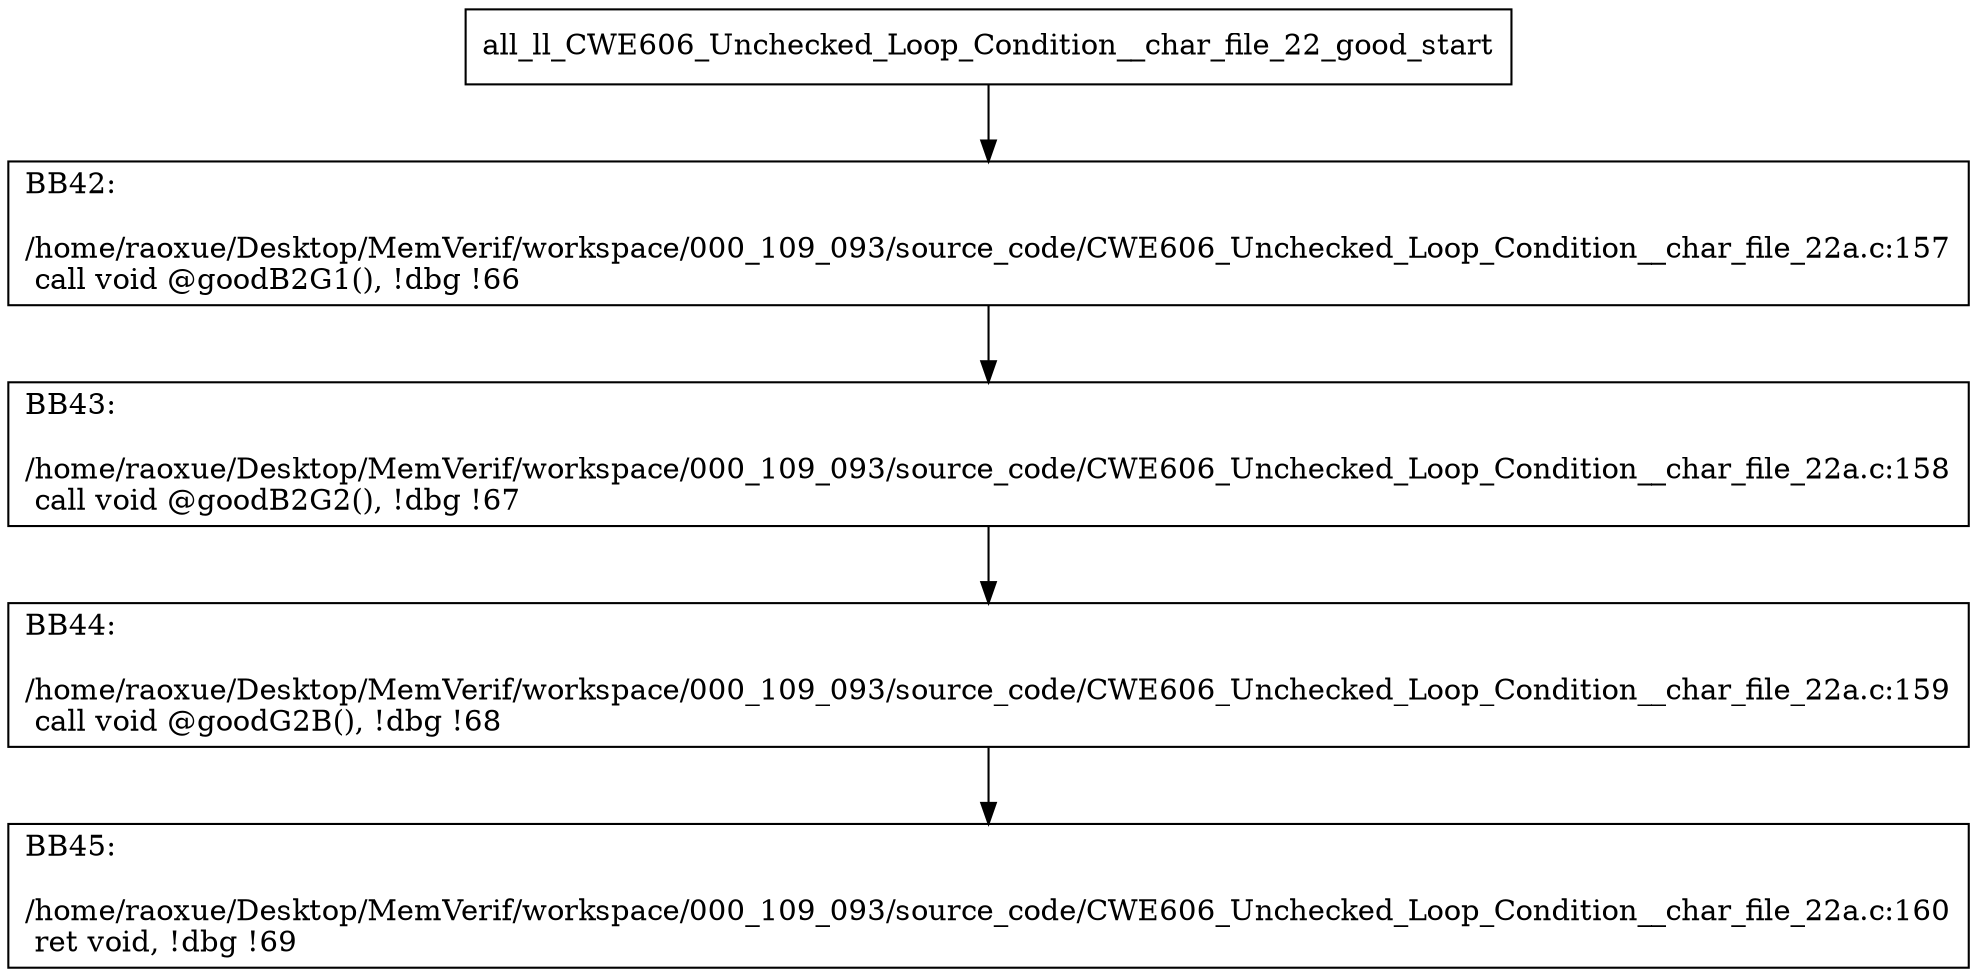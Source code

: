 digraph "CFG for'all_ll_CWE606_Unchecked_Loop_Condition__char_file_22_good' function" {
	BBall_ll_CWE606_Unchecked_Loop_Condition__char_file_22_good_start[shape=record,label="{all_ll_CWE606_Unchecked_Loop_Condition__char_file_22_good_start}"];
	BBall_ll_CWE606_Unchecked_Loop_Condition__char_file_22_good_start-> all_ll_CWE606_Unchecked_Loop_Condition__char_file_22_goodBB42;
	all_ll_CWE606_Unchecked_Loop_Condition__char_file_22_goodBB42 [shape=record, label="{BB42:\l\l/home/raoxue/Desktop/MemVerif/workspace/000_109_093/source_code/CWE606_Unchecked_Loop_Condition__char_file_22a.c:157\l
  call void @goodB2G1(), !dbg !66\l
}"];
	all_ll_CWE606_Unchecked_Loop_Condition__char_file_22_goodBB42-> all_ll_CWE606_Unchecked_Loop_Condition__char_file_22_goodBB43;
	all_ll_CWE606_Unchecked_Loop_Condition__char_file_22_goodBB43 [shape=record, label="{BB43:\l\l/home/raoxue/Desktop/MemVerif/workspace/000_109_093/source_code/CWE606_Unchecked_Loop_Condition__char_file_22a.c:158\l
  call void @goodB2G2(), !dbg !67\l
}"];
	all_ll_CWE606_Unchecked_Loop_Condition__char_file_22_goodBB43-> all_ll_CWE606_Unchecked_Loop_Condition__char_file_22_goodBB44;
	all_ll_CWE606_Unchecked_Loop_Condition__char_file_22_goodBB44 [shape=record, label="{BB44:\l\l/home/raoxue/Desktop/MemVerif/workspace/000_109_093/source_code/CWE606_Unchecked_Loop_Condition__char_file_22a.c:159\l
  call void @goodG2B(), !dbg !68\l
}"];
	all_ll_CWE606_Unchecked_Loop_Condition__char_file_22_goodBB44-> all_ll_CWE606_Unchecked_Loop_Condition__char_file_22_goodBB45;
	all_ll_CWE606_Unchecked_Loop_Condition__char_file_22_goodBB45 [shape=record, label="{BB45:\l\l/home/raoxue/Desktop/MemVerif/workspace/000_109_093/source_code/CWE606_Unchecked_Loop_Condition__char_file_22a.c:160\l
  ret void, !dbg !69\l
}"];
}
